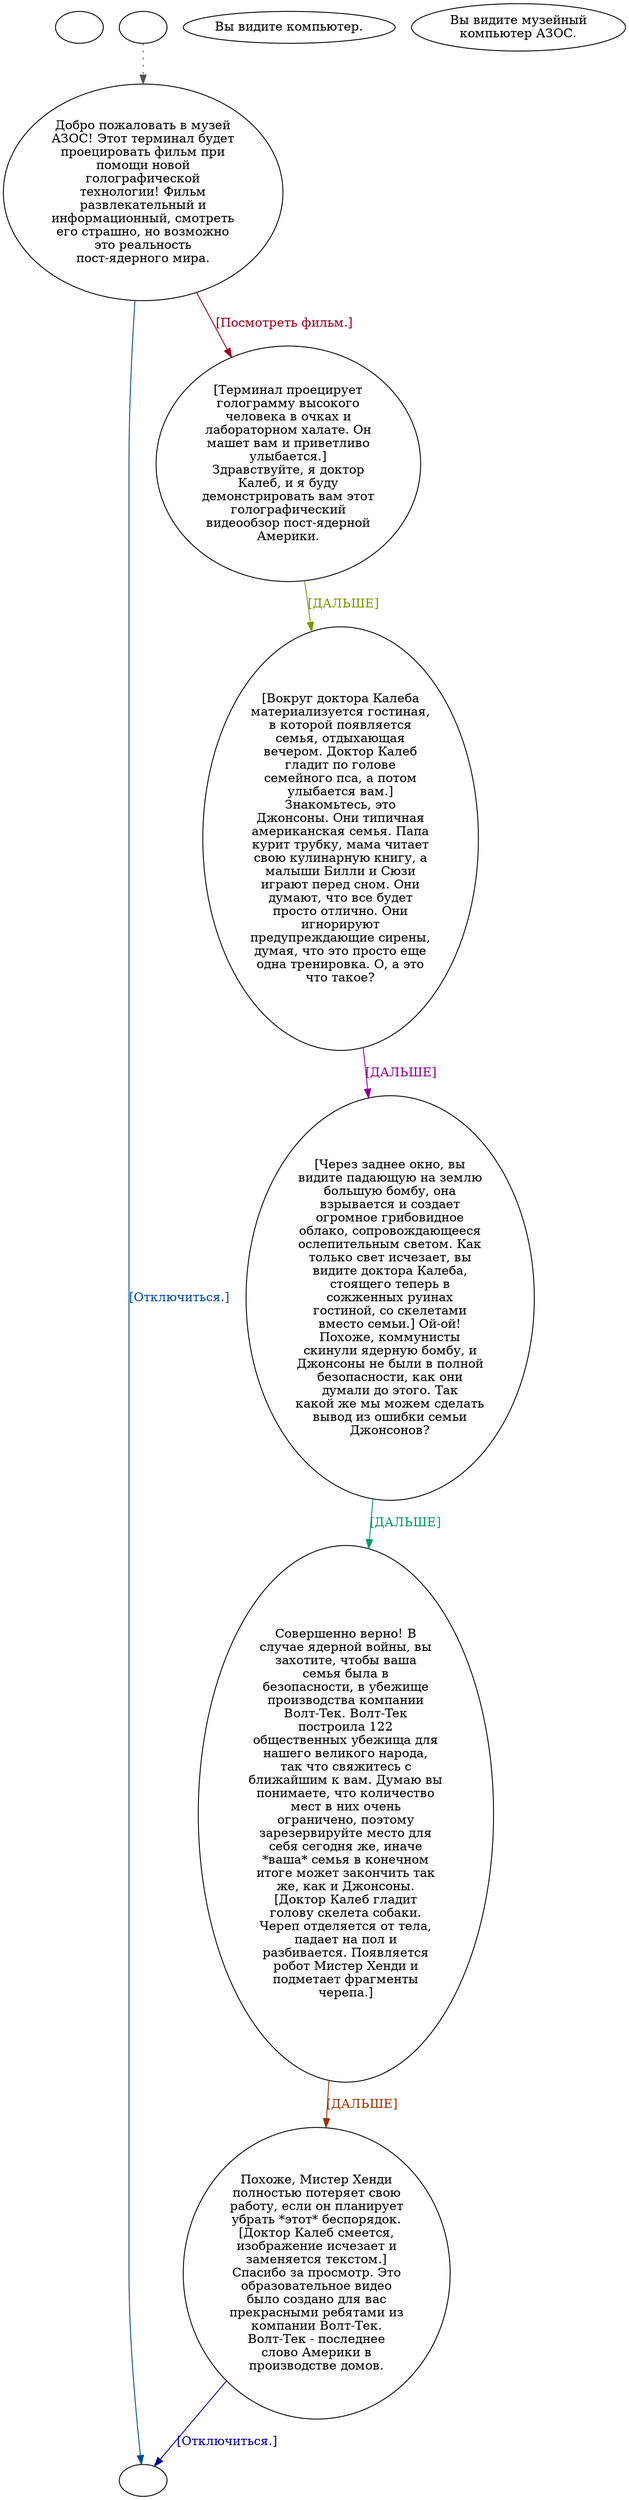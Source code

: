 digraph epai35 {
  "start" [style=filled       fillcolor="#FFFFFF"       color="#000000"]
  "start" [label=""]
  "use_p_proc" [style=filled       fillcolor="#FFFFFF"       color="#000000"]
  "use_p_proc" -> "Node001" [style=dotted color="#555555"]
  "use_p_proc" [label=""]
  "description_p_proc" [style=filled       fillcolor="#FFFFFF"       color="#000000"]
  "description_p_proc" [label="Вы видите компьютер."]
  "look_at_p_proc" [style=filled       fillcolor="#FFFFFF"       color="#000000"]
  "look_at_p_proc" [label="Вы видите музейный\nкомпьютер АЗОС."]
  "Node999" [style=filled       fillcolor="#FFFFFF"       color="#000000"]
  "Node999" [label=""]
  "Node001" [style=filled       fillcolor="#FFFFFF"       color="#000000"]
  "Node001" [label="Добро пожаловать в музей\nАЗОС! Этот терминал будет\nпроецировать фильм при\nпомощи новой\nголографической\nтехнологии! Фильм\nразвлекательный и\nинформационный, смотреть\nего страшно, но возможно\nэто реальность\nпост-ядерного мира."]
  "Node001" -> "Node002" [label="[Посмотреть фильм.]" color="#99001F" fontcolor="#99001F"]
  "Node001" -> "Node999" [label="[Отключиться.]" color="#004B99" fontcolor="#004B99"]
  "Node002" [style=filled       fillcolor="#FFFFFF"       color="#000000"]
  "Node002" [label="[Терминал проецирует\nголограмму высокого\nчеловека в очках и\nлабораторном халате. Он\nмашет вам и приветливо\nулыбается.]\nЗдравствуйте, я доктор\nКалеб, и я буду\nдемонстрировать вам этот\nголографический\nвидеообзор пост-ядерной\nАмерики."]
  "Node002" -> "Node003" [label="[ДАЛЬШЕ]" color="#789900" fontcolor="#789900"]
  "Node003" [style=filled       fillcolor="#FFFFFF"       color="#000000"]
  "Node003" [label="[Вокруг доктора Калеба\nматериализуется гостиная,\nв которой появляется\nсемья, отдыхающая\nвечером. Доктор Калеб\nгладит по голове\nсемейного пса, а потом\nулыбается вам.]\nЗнакомьтесь, это\nДжонсоны. Они типичная\nамериканская семья. Папа\nкурит трубку, мама читает\nсвою кулинарную книгу, а\nмалыши Билли и Сюзи\nиграют перед сном. Они\nдумают, что все будет\nпросто отлично. Они\nигнорируют\nпредупреждающие сирены,\nдумая, что это просто еще\nодна тренировка. О, а это\nчто такое?"]
  "Node003" -> "Node004" [label="[ДАЛЬШЕ]" color="#8D0099" fontcolor="#8D0099"]
  "Node004" [style=filled       fillcolor="#FFFFFF"       color="#000000"]
  "Node004" [label="[Через заднее окно, вы\nвидите падающую на землю\nбольшую бомбу, она\nвзрывается и создает\nогромное грибовидное\nоблако, сопровождающееся\nослепительным светом. Как\nтолько свет исчезает, вы\nвидите доктора Калеба,\nстоящего теперь в\nсожженных руинах\nгостиной, со скелетами\nвместо семьи.] Ой-ой!\nПохоже, коммунисты\nскинули ядерную бомбу, и\nДжонсоны не были в полной\nбезопасности, как они\nдумали до этого. Так\nкакой же мы можем сделать\nвывод из ошибки семьи\nДжонсонов?"]
  "Node004" -> "Node005" [label="[ДАЛЬШЕ]" color="#009961" fontcolor="#009961"]
  "Node005" [style=filled       fillcolor="#FFFFFF"       color="#000000"]
  "Node005" [label="Совершенно верно! В\nслучае ядерной войны, вы\nзахотите, чтобы ваша\nсемья была в\nбезопасности, в убежище\nпроизводства компании\nВолт-Teк. Волт-Teк\nпостроила 122\nобщественных убежища для\nнашего великого народа,\nтак что свяжитесь с\nближайшим к вам. Думаю вы\nпонимаете, что количество\nмест в них очень\nограничено, поэтому\nзарезервируйте место для\nсебя сегодня же, иначе\n*ваша* семья в конечном\nитоге может закончить так\nже, как и Джонсоны.\n[Доктор Калеб гладит\nголову скелета собаки.\nЧереп отделяется от тела,\nпадает на пол и\nразбивается. Появляется\nробот Мистер Хенди и\nподметает фрагменты\nчерепа.]"]
  "Node005" -> "Node006" [label="[ДАЛЬШЕ]" color="#993400" fontcolor="#993400"]
  "Node006" [style=filled       fillcolor="#FFFFFF"       color="#000000"]
  "Node006" [label="Похоже, Мистер Хенди\nполностью потеряет свою\nработу, если он планирует\nубрать *этот* беспорядок.\n[Доктор Калеб смеется,\nизображение исчезает и\nзаменяется текстом.]\nСпасибо за просмотр. Это\nобразовательное видео\nбыло создано для вас\nпрекрасными ребятами из\nкомпании Волт-Тек.\nВолт-Тек - последнее\nслово Америки в\nпроизводстве домов."]
  "Node006" -> "Node999" [label="[Отключиться.]" color="#070099" fontcolor="#070099"]
}